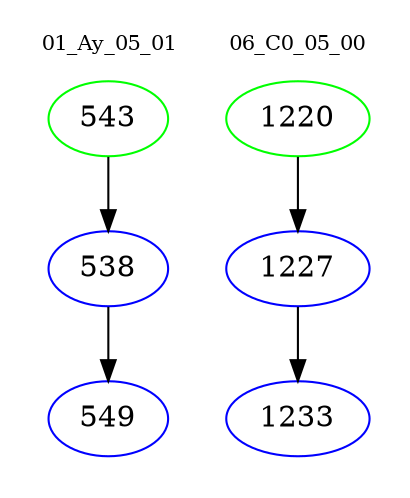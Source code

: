 digraph{
subgraph cluster_0 {
color = white
label = "01_Ay_05_01";
fontsize=10;
T0_543 [label="543", color="green"]
T0_543 -> T0_538 [color="black"]
T0_538 [label="538", color="blue"]
T0_538 -> T0_549 [color="black"]
T0_549 [label="549", color="blue"]
}
subgraph cluster_1 {
color = white
label = "06_C0_05_00";
fontsize=10;
T1_1220 [label="1220", color="green"]
T1_1220 -> T1_1227 [color="black"]
T1_1227 [label="1227", color="blue"]
T1_1227 -> T1_1233 [color="black"]
T1_1233 [label="1233", color="blue"]
}
}
